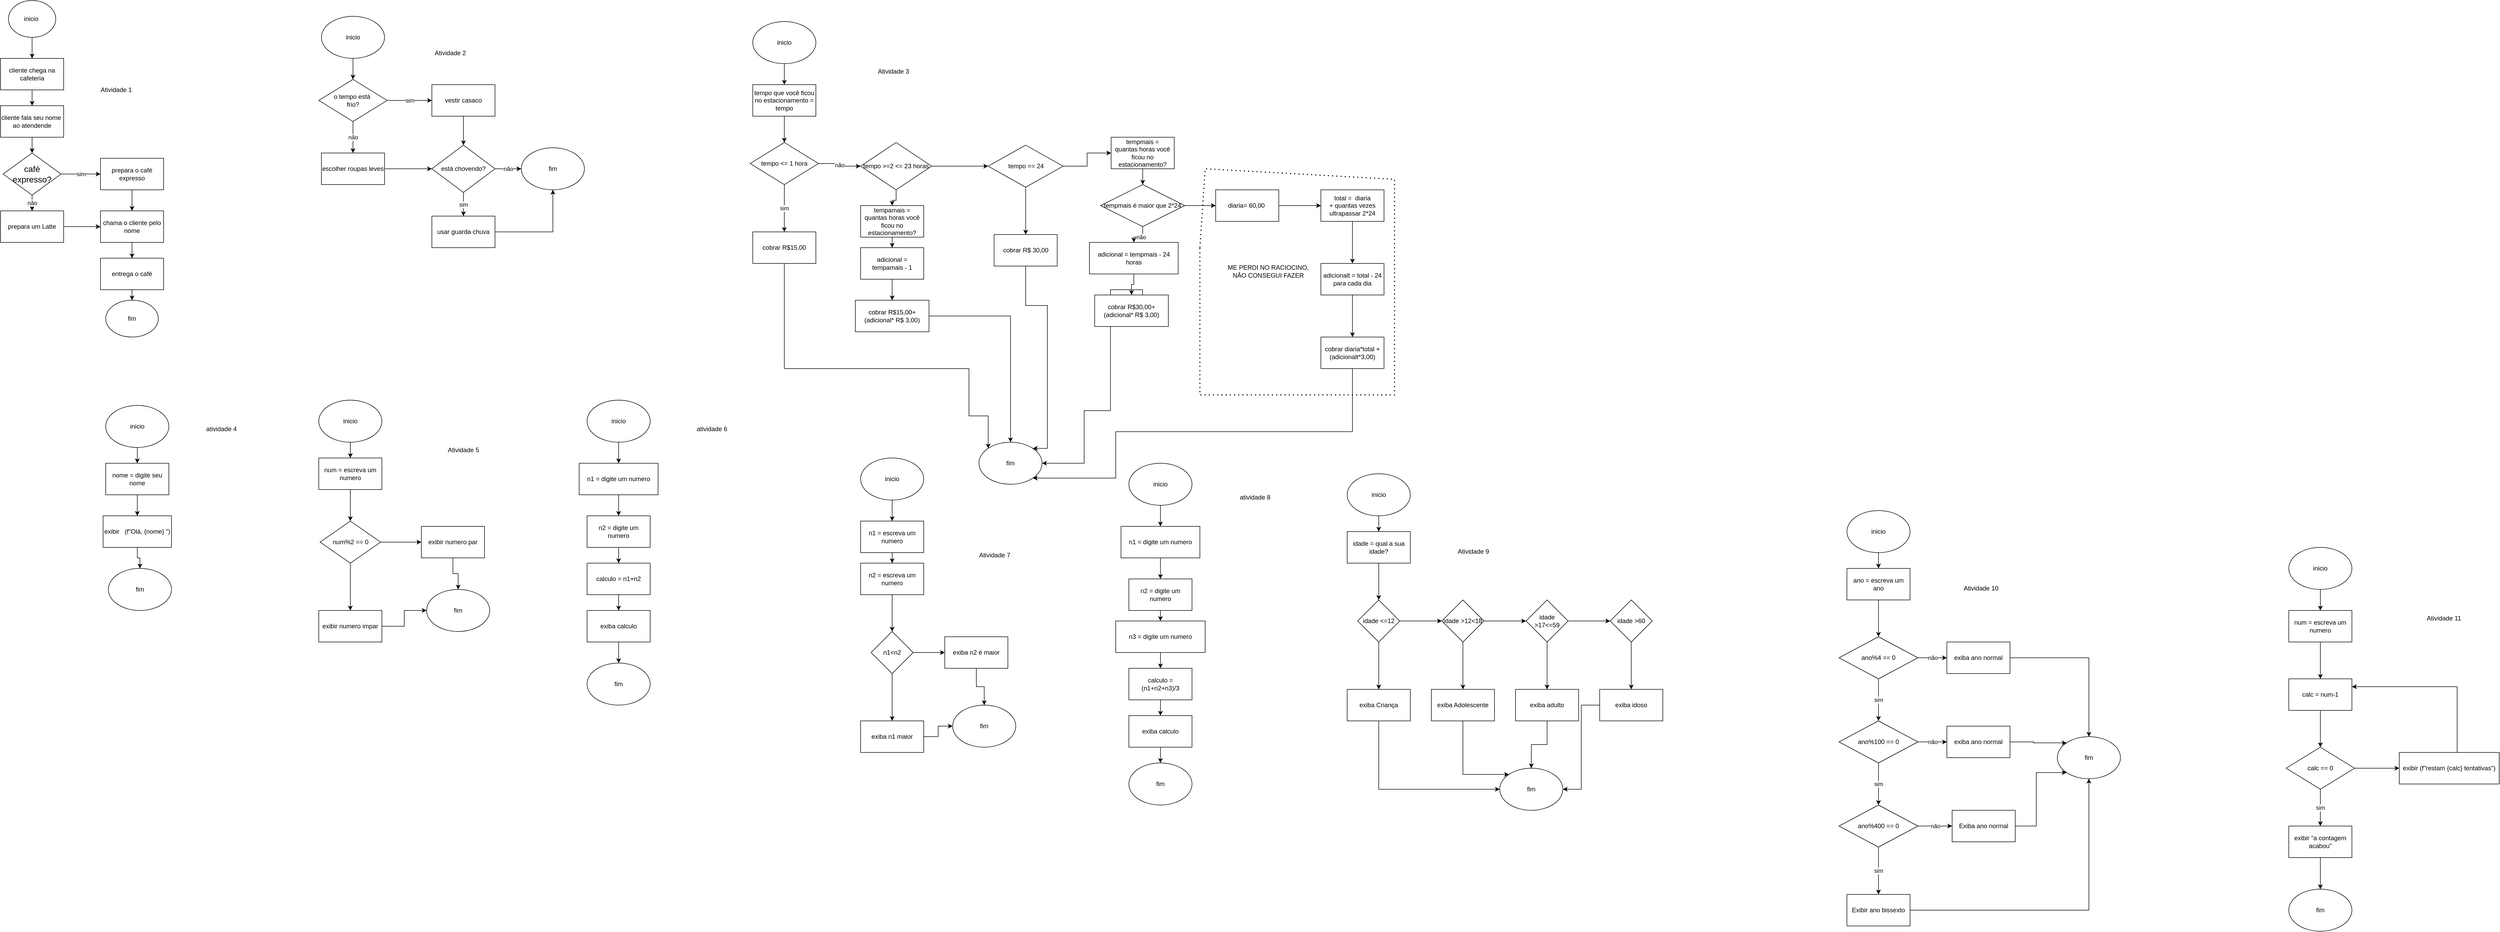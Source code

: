 <mxfile version="26.0.15">
  <diagram name="Página-1" id="dHAkxRGY66yhEo0F55Hl">
    <mxGraphModel dx="4097" dy="2229" grid="1" gridSize="10" guides="1" tooltips="1" connect="1" arrows="1" fold="1" page="1" pageScale="1" pageWidth="2000" pageHeight="2000" math="0" shadow="0">
      <root>
        <mxCell id="0" />
        <mxCell id="1" parent="0" />
        <mxCell id="cFKUJUFckRlymG0bqKCA-7" value="" style="edgeStyle=orthogonalEdgeStyle;rounded=0;orthogonalLoop=1;jettySize=auto;html=1;" parent="1" source="cFKUJUFckRlymG0bqKCA-1" target="cFKUJUFckRlymG0bqKCA-6" edge="1">
          <mxGeometry relative="1" as="geometry" />
        </mxCell>
        <mxCell id="cFKUJUFckRlymG0bqKCA-1" value="inicio&amp;nbsp;" style="ellipse;whiteSpace=wrap;html=1;" parent="1" vertex="1">
          <mxGeometry x="165" y="210" width="90" height="70" as="geometry" />
        </mxCell>
        <mxCell id="cFKUJUFckRlymG0bqKCA-15" value="" style="edgeStyle=orthogonalEdgeStyle;rounded=0;orthogonalLoop=1;jettySize=auto;html=1;" parent="1" source="cFKUJUFckRlymG0bqKCA-2" target="cFKUJUFckRlymG0bqKCA-11" edge="1">
          <mxGeometry relative="1" as="geometry" />
        </mxCell>
        <mxCell id="cFKUJUFckRlymG0bqKCA-2" value="cliente fala seu nome&amp;nbsp;&lt;div&gt;ao atendende&lt;/div&gt;" style="rounded=0;whiteSpace=wrap;html=1;" parent="1" vertex="1">
          <mxGeometry x="150" y="410" width="120" height="60" as="geometry" />
        </mxCell>
        <mxCell id="cFKUJUFckRlymG0bqKCA-14" value="" style="edgeStyle=orthogonalEdgeStyle;rounded=0;orthogonalLoop=1;jettySize=auto;html=1;" parent="1" source="cFKUJUFckRlymG0bqKCA-6" target="cFKUJUFckRlymG0bqKCA-2" edge="1">
          <mxGeometry relative="1" as="geometry" />
        </mxCell>
        <mxCell id="cFKUJUFckRlymG0bqKCA-6" value="cliente chega na&lt;div&gt;cafeteria&lt;/div&gt;" style="whiteSpace=wrap;html=1;" parent="1" vertex="1">
          <mxGeometry x="150" y="320" width="120" height="60" as="geometry" />
        </mxCell>
        <mxCell id="cFKUJUFckRlymG0bqKCA-17" value="sim" style="edgeStyle=orthogonalEdgeStyle;rounded=0;orthogonalLoop=1;jettySize=auto;html=1;" parent="1" source="cFKUJUFckRlymG0bqKCA-11" target="cFKUJUFckRlymG0bqKCA-16" edge="1">
          <mxGeometry relative="1" as="geometry" />
        </mxCell>
        <mxCell id="cFKUJUFckRlymG0bqKCA-19" value="não" style="edgeStyle=orthogonalEdgeStyle;rounded=0;orthogonalLoop=1;jettySize=auto;html=1;" parent="1" source="cFKUJUFckRlymG0bqKCA-11" target="cFKUJUFckRlymG0bqKCA-18" edge="1">
          <mxGeometry relative="1" as="geometry" />
        </mxCell>
        <mxCell id="cFKUJUFckRlymG0bqKCA-11" value="&lt;font size=&quot;3&quot;&gt;café expresso?&lt;/font&gt;" style="rhombus;whiteSpace=wrap;html=1;" parent="1" vertex="1">
          <mxGeometry x="155" y="500" width="110" height="80" as="geometry" />
        </mxCell>
        <mxCell id="cFKUJUFckRlymG0bqKCA-22" value="" style="edgeStyle=orthogonalEdgeStyle;rounded=0;orthogonalLoop=1;jettySize=auto;html=1;" parent="1" source="cFKUJUFckRlymG0bqKCA-16" target="cFKUJUFckRlymG0bqKCA-20" edge="1">
          <mxGeometry relative="1" as="geometry" />
        </mxCell>
        <mxCell id="cFKUJUFckRlymG0bqKCA-16" value="prepara o café expresso" style="whiteSpace=wrap;html=1;" parent="1" vertex="1">
          <mxGeometry x="340" y="510" width="120" height="60" as="geometry" />
        </mxCell>
        <mxCell id="cFKUJUFckRlymG0bqKCA-21" value="" style="edgeStyle=orthogonalEdgeStyle;rounded=0;orthogonalLoop=1;jettySize=auto;html=1;" parent="1" source="cFKUJUFckRlymG0bqKCA-18" target="cFKUJUFckRlymG0bqKCA-20" edge="1">
          <mxGeometry relative="1" as="geometry" />
        </mxCell>
        <mxCell id="cFKUJUFckRlymG0bqKCA-18" value="prepara um Latte" style="whiteSpace=wrap;html=1;" parent="1" vertex="1">
          <mxGeometry x="150" y="610" width="120" height="60" as="geometry" />
        </mxCell>
        <mxCell id="cFKUJUFckRlymG0bqKCA-24" value="" style="edgeStyle=orthogonalEdgeStyle;rounded=0;orthogonalLoop=1;jettySize=auto;html=1;" parent="1" source="cFKUJUFckRlymG0bqKCA-20" target="cFKUJUFckRlymG0bqKCA-23" edge="1">
          <mxGeometry relative="1" as="geometry" />
        </mxCell>
        <mxCell id="cFKUJUFckRlymG0bqKCA-20" value="chama o cliente pelo nome" style="whiteSpace=wrap;html=1;" parent="1" vertex="1">
          <mxGeometry x="340" y="610" width="120" height="60" as="geometry" />
        </mxCell>
        <mxCell id="cFKUJUFckRlymG0bqKCA-29" value="" style="edgeStyle=orthogonalEdgeStyle;rounded=0;orthogonalLoop=1;jettySize=auto;html=1;" parent="1" source="cFKUJUFckRlymG0bqKCA-23" target="cFKUJUFckRlymG0bqKCA-28" edge="1">
          <mxGeometry relative="1" as="geometry" />
        </mxCell>
        <mxCell id="cFKUJUFckRlymG0bqKCA-23" value="entrega o café" style="whiteSpace=wrap;html=1;" parent="1" vertex="1">
          <mxGeometry x="340" y="700" width="120" height="60" as="geometry" />
        </mxCell>
        <mxCell id="cFKUJUFckRlymG0bqKCA-25" value="Atividade 1" style="text;html=1;align=center;verticalAlign=middle;whiteSpace=wrap;rounded=0;" parent="1" vertex="1">
          <mxGeometry x="330" y="360" width="80" height="40" as="geometry" />
        </mxCell>
        <mxCell id="cFKUJUFckRlymG0bqKCA-28" value="fim" style="ellipse;whiteSpace=wrap;html=1;" parent="1" vertex="1">
          <mxGeometry x="350" y="780" width="100" height="70" as="geometry" />
        </mxCell>
        <mxCell id="cFKUJUFckRlymG0bqKCA-32" value="" style="edgeStyle=orthogonalEdgeStyle;rounded=0;orthogonalLoop=1;jettySize=auto;html=1;" parent="1" source="cFKUJUFckRlymG0bqKCA-30" target="cFKUJUFckRlymG0bqKCA-31" edge="1">
          <mxGeometry relative="1" as="geometry" />
        </mxCell>
        <mxCell id="cFKUJUFckRlymG0bqKCA-30" value="inicio" style="ellipse;whiteSpace=wrap;html=1;" parent="1" vertex="1">
          <mxGeometry x="760" y="240" width="120" height="80" as="geometry" />
        </mxCell>
        <mxCell id="cFKUJUFckRlymG0bqKCA-34" value="sim" style="edgeStyle=orthogonalEdgeStyle;rounded=0;orthogonalLoop=1;jettySize=auto;html=1;" parent="1" source="cFKUJUFckRlymG0bqKCA-31" target="cFKUJUFckRlymG0bqKCA-33" edge="1">
          <mxGeometry relative="1" as="geometry" />
        </mxCell>
        <mxCell id="cFKUJUFckRlymG0bqKCA-36" value="não" style="edgeStyle=orthogonalEdgeStyle;rounded=0;orthogonalLoop=1;jettySize=auto;html=1;" parent="1" source="cFKUJUFckRlymG0bqKCA-31" target="cFKUJUFckRlymG0bqKCA-35" edge="1">
          <mxGeometry relative="1" as="geometry" />
        </mxCell>
        <mxCell id="cFKUJUFckRlymG0bqKCA-31" value="o tempo está&amp;nbsp;&lt;div&gt;frio?&lt;/div&gt;" style="rhombus;whiteSpace=wrap;html=1;" parent="1" vertex="1">
          <mxGeometry x="755" y="360" width="130" height="80" as="geometry" />
        </mxCell>
        <mxCell id="cFKUJUFckRlymG0bqKCA-39" value="" style="edgeStyle=orthogonalEdgeStyle;rounded=0;orthogonalLoop=1;jettySize=auto;html=1;" parent="1" source="cFKUJUFckRlymG0bqKCA-33" target="cFKUJUFckRlymG0bqKCA-37" edge="1">
          <mxGeometry relative="1" as="geometry" />
        </mxCell>
        <mxCell id="cFKUJUFckRlymG0bqKCA-33" value="vestir casaco" style="whiteSpace=wrap;html=1;" parent="1" vertex="1">
          <mxGeometry x="970" y="370" width="120" height="60" as="geometry" />
        </mxCell>
        <mxCell id="cFKUJUFckRlymG0bqKCA-38" value="" style="edgeStyle=orthogonalEdgeStyle;rounded=0;orthogonalLoop=1;jettySize=auto;html=1;" parent="1" source="cFKUJUFckRlymG0bqKCA-35" target="cFKUJUFckRlymG0bqKCA-37" edge="1">
          <mxGeometry relative="1" as="geometry" />
        </mxCell>
        <mxCell id="cFKUJUFckRlymG0bqKCA-35" value="escolher roupas leves" style="whiteSpace=wrap;html=1;" parent="1" vertex="1">
          <mxGeometry x="760" y="500" width="120" height="60" as="geometry" />
        </mxCell>
        <mxCell id="cFKUJUFckRlymG0bqKCA-43" value="não" style="edgeStyle=orthogonalEdgeStyle;rounded=0;orthogonalLoop=1;jettySize=auto;html=1;" parent="1" source="cFKUJUFckRlymG0bqKCA-37" target="cFKUJUFckRlymG0bqKCA-42" edge="1">
          <mxGeometry relative="1" as="geometry" />
        </mxCell>
        <mxCell id="cFKUJUFckRlymG0bqKCA-45" value="sim" style="edgeStyle=orthogonalEdgeStyle;rounded=0;orthogonalLoop=1;jettySize=auto;html=1;" parent="1" source="cFKUJUFckRlymG0bqKCA-37" target="cFKUJUFckRlymG0bqKCA-44" edge="1">
          <mxGeometry relative="1" as="geometry" />
        </mxCell>
        <mxCell id="cFKUJUFckRlymG0bqKCA-37" value="está chovendo?" style="rhombus;whiteSpace=wrap;html=1;" parent="1" vertex="1">
          <mxGeometry x="970" y="485" width="120" height="90" as="geometry" />
        </mxCell>
        <mxCell id="cFKUJUFckRlymG0bqKCA-42" value="fim" style="ellipse;whiteSpace=wrap;html=1;" parent="1" vertex="1">
          <mxGeometry x="1140" y="490" width="120" height="80" as="geometry" />
        </mxCell>
        <mxCell id="cFKUJUFckRlymG0bqKCA-46" style="edgeStyle=orthogonalEdgeStyle;rounded=0;orthogonalLoop=1;jettySize=auto;html=1;entryX=0.5;entryY=1;entryDx=0;entryDy=0;" parent="1" source="cFKUJUFckRlymG0bqKCA-44" target="cFKUJUFckRlymG0bqKCA-42" edge="1">
          <mxGeometry relative="1" as="geometry" />
        </mxCell>
        <mxCell id="cFKUJUFckRlymG0bqKCA-44" value="usar guarda chuva" style="whiteSpace=wrap;html=1;" parent="1" vertex="1">
          <mxGeometry x="970" y="620" width="120" height="60" as="geometry" />
        </mxCell>
        <mxCell id="cFKUJUFckRlymG0bqKCA-47" value="Atividade 2" style="text;html=1;align=center;verticalAlign=middle;whiteSpace=wrap;rounded=0;" parent="1" vertex="1">
          <mxGeometry x="950" y="280" width="110" height="60" as="geometry" />
        </mxCell>
        <mxCell id="cFKUJUFckRlymG0bqKCA-54" value="" style="edgeStyle=orthogonalEdgeStyle;rounded=0;orthogonalLoop=1;jettySize=auto;html=1;" parent="1" source="cFKUJUFckRlymG0bqKCA-48" target="cFKUJUFckRlymG0bqKCA-53" edge="1">
          <mxGeometry relative="1" as="geometry" />
        </mxCell>
        <mxCell id="cFKUJUFckRlymG0bqKCA-48" value="inicio" style="ellipse;whiteSpace=wrap;html=1;" parent="1" vertex="1">
          <mxGeometry x="1580" y="250" width="120" height="80" as="geometry" />
        </mxCell>
        <mxCell id="cFKUJUFckRlymG0bqKCA-57" value="sim" style="edgeStyle=orthogonalEdgeStyle;rounded=0;orthogonalLoop=1;jettySize=auto;html=1;" parent="1" source="cFKUJUFckRlymG0bqKCA-51" target="cFKUJUFckRlymG0bqKCA-56" edge="1">
          <mxGeometry relative="1" as="geometry" />
        </mxCell>
        <mxCell id="cFKUJUFckRlymG0bqKCA-59" value="não" style="edgeStyle=orthogonalEdgeStyle;rounded=0;orthogonalLoop=1;jettySize=auto;html=1;" parent="1" source="cFKUJUFckRlymG0bqKCA-51" target="cFKUJUFckRlymG0bqKCA-58" edge="1">
          <mxGeometry relative="1" as="geometry" />
        </mxCell>
        <mxCell id="cFKUJUFckRlymG0bqKCA-51" value="tempo &amp;lt;= 1 hora" style="rhombus;whiteSpace=wrap;html=1;" parent="1" vertex="1">
          <mxGeometry x="1575" y="480" width="130" height="80" as="geometry" />
        </mxCell>
        <mxCell id="cFKUJUFckRlymG0bqKCA-55" value="" style="edgeStyle=orthogonalEdgeStyle;rounded=0;orthogonalLoop=1;jettySize=auto;html=1;" parent="1" source="cFKUJUFckRlymG0bqKCA-53" target="cFKUJUFckRlymG0bqKCA-51" edge="1">
          <mxGeometry relative="1" as="geometry" />
        </mxCell>
        <mxCell id="cFKUJUFckRlymG0bqKCA-53" value="tempo que você ficou no estacionamento = tempo" style="rounded=0;whiteSpace=wrap;html=1;" parent="1" vertex="1">
          <mxGeometry x="1580" y="370" width="120" height="60" as="geometry" />
        </mxCell>
        <mxCell id="cFKUJUFckRlymG0bqKCA-82" style="edgeStyle=orthogonalEdgeStyle;rounded=0;orthogonalLoop=1;jettySize=auto;html=1;entryX=0;entryY=0;entryDx=0;entryDy=0;" parent="1" source="cFKUJUFckRlymG0bqKCA-56" target="cFKUJUFckRlymG0bqKCA-86" edge="1">
          <mxGeometry relative="1" as="geometry">
            <mxPoint x="1990" y="1000" as="targetPoint" />
            <Array as="points">
              <mxPoint x="1640" y="910" />
              <mxPoint x="1991" y="910" />
              <mxPoint x="1991" y="1000" />
              <mxPoint x="2028" y="1000" />
            </Array>
          </mxGeometry>
        </mxCell>
        <mxCell id="cFKUJUFckRlymG0bqKCA-56" value="cobrar R$15,00" style="whiteSpace=wrap;html=1;" parent="1" vertex="1">
          <mxGeometry x="1580" y="650" width="120" height="60" as="geometry" />
        </mxCell>
        <mxCell id="cFKUJUFckRlymG0bqKCA-67" value="" style="edgeStyle=orthogonalEdgeStyle;rounded=0;orthogonalLoop=1;jettySize=auto;html=1;" parent="1" source="cFKUJUFckRlymG0bqKCA-58" target="cFKUJUFckRlymG0bqKCA-66" edge="1">
          <mxGeometry relative="1" as="geometry" />
        </mxCell>
        <mxCell id="cFKUJUFckRlymG0bqKCA-73" value="" style="edgeStyle=orthogonalEdgeStyle;rounded=0;orthogonalLoop=1;jettySize=auto;html=1;" parent="1" source="cFKUJUFckRlymG0bqKCA-58" target="cFKUJUFckRlymG0bqKCA-72" edge="1">
          <mxGeometry relative="1" as="geometry" />
        </mxCell>
        <mxCell id="cFKUJUFckRlymG0bqKCA-58" value="tempo &amp;gt;=2 &amp;lt;= 23 horas" style="rhombus;whiteSpace=wrap;html=1;" parent="1" vertex="1">
          <mxGeometry x="1785" y="480" width="135" height="90" as="geometry" />
        </mxCell>
        <mxCell id="cFKUJUFckRlymG0bqKCA-83" style="edgeStyle=orthogonalEdgeStyle;rounded=0;orthogonalLoop=1;jettySize=auto;html=1;entryX=0.5;entryY=0;entryDx=0;entryDy=0;" parent="1" source="cFKUJUFckRlymG0bqKCA-60" target="cFKUJUFckRlymG0bqKCA-86" edge="1">
          <mxGeometry relative="1" as="geometry">
            <mxPoint x="2030" y="1000" as="targetPoint" />
          </mxGeometry>
        </mxCell>
        <mxCell id="cFKUJUFckRlymG0bqKCA-60" value="cobrar R$15,00+(adicional* R$ 3,00)" style="whiteSpace=wrap;html=1;" parent="1" vertex="1">
          <mxGeometry x="1775" y="780" width="140" height="60" as="geometry" />
        </mxCell>
        <mxCell id="cFKUJUFckRlymG0bqKCA-70" value="" style="edgeStyle=orthogonalEdgeStyle;rounded=0;orthogonalLoop=1;jettySize=auto;html=1;" parent="1" source="cFKUJUFckRlymG0bqKCA-66" target="cFKUJUFckRlymG0bqKCA-69" edge="1">
          <mxGeometry relative="1" as="geometry" />
        </mxCell>
        <mxCell id="cFKUJUFckRlymG0bqKCA-66" value="&lt;div&gt;&lt;br&gt;&lt;/div&gt;&lt;div&gt;tempamais =&lt;/div&gt;quantas horas você&lt;div&gt;ficou no estacionamento?&lt;/div&gt;&lt;div&gt;&lt;br&gt;&lt;/div&gt;" style="whiteSpace=wrap;html=1;" parent="1" vertex="1">
          <mxGeometry x="1785" y="600" width="120" height="60" as="geometry" />
        </mxCell>
        <mxCell id="cFKUJUFckRlymG0bqKCA-71" value="" style="edgeStyle=orthogonalEdgeStyle;rounded=0;orthogonalLoop=1;jettySize=auto;html=1;" parent="1" source="cFKUJUFckRlymG0bqKCA-69" target="cFKUJUFckRlymG0bqKCA-60" edge="1">
          <mxGeometry relative="1" as="geometry" />
        </mxCell>
        <mxCell id="cFKUJUFckRlymG0bqKCA-69" value="adicional = tempamais - 1" style="whiteSpace=wrap;html=1;" parent="1" vertex="1">
          <mxGeometry x="1785" y="680" width="120" height="60" as="geometry" />
        </mxCell>
        <mxCell id="cFKUJUFckRlymG0bqKCA-75" value="" style="edgeStyle=orthogonalEdgeStyle;rounded=0;orthogonalLoop=1;jettySize=auto;html=1;" parent="1" source="cFKUJUFckRlymG0bqKCA-72" target="cFKUJUFckRlymG0bqKCA-74" edge="1">
          <mxGeometry relative="1" as="geometry" />
        </mxCell>
        <mxCell id="cFKUJUFckRlymG0bqKCA-77" value="" style="edgeStyle=orthogonalEdgeStyle;rounded=0;orthogonalLoop=1;jettySize=auto;html=1;" parent="1" source="cFKUJUFckRlymG0bqKCA-72" target="cFKUJUFckRlymG0bqKCA-76" edge="1">
          <mxGeometry relative="1" as="geometry" />
        </mxCell>
        <mxCell id="cFKUJUFckRlymG0bqKCA-72" value="tempo == 24" style="rhombus;whiteSpace=wrap;html=1;" parent="1" vertex="1">
          <mxGeometry x="2027.5" y="485" width="142.5" height="80" as="geometry" />
        </mxCell>
        <mxCell id="cFKUJUFckRlymG0bqKCA-84" style="edgeStyle=orthogonalEdgeStyle;rounded=0;orthogonalLoop=1;jettySize=auto;html=1;entryX=1;entryY=0;entryDx=0;entryDy=0;" parent="1" source="cFKUJUFckRlymG0bqKCA-74" target="cFKUJUFckRlymG0bqKCA-86" edge="1">
          <mxGeometry relative="1" as="geometry">
            <mxPoint x="2060" y="1000" as="targetPoint" />
            <Array as="points">
              <mxPoint x="2099" y="790" />
              <mxPoint x="2140" y="790" />
              <mxPoint x="2140" y="1062" />
            </Array>
          </mxGeometry>
        </mxCell>
        <mxCell id="cFKUJUFckRlymG0bqKCA-74" value="cobrar R$ 30,00" style="whiteSpace=wrap;html=1;" parent="1" vertex="1">
          <mxGeometry x="2038.75" y="655" width="120" height="60" as="geometry" />
        </mxCell>
        <mxCell id="YArdOLymc6WrVnxbB5pt-78" value="" style="edgeStyle=orthogonalEdgeStyle;rounded=0;orthogonalLoop=1;jettySize=auto;html=1;" edge="1" parent="1" source="cFKUJUFckRlymG0bqKCA-76" target="YArdOLymc6WrVnxbB5pt-76">
          <mxGeometry relative="1" as="geometry" />
        </mxCell>
        <mxCell id="cFKUJUFckRlymG0bqKCA-76" value="&lt;div&gt;&lt;br&gt;&lt;/div&gt;&lt;div&gt;&lt;div&gt;tempmais =&lt;/div&gt;quantas horas você&lt;div&gt;ficou no estacionamento?&lt;/div&gt;&lt;div&gt;&lt;br&gt;&lt;/div&gt;&lt;/div&gt;" style="whiteSpace=wrap;html=1;" parent="1" vertex="1">
          <mxGeometry x="2261.25" y="470" width="120" height="60" as="geometry" />
        </mxCell>
        <mxCell id="cFKUJUFckRlymG0bqKCA-81" value="" style="edgeStyle=orthogonalEdgeStyle;rounded=0;orthogonalLoop=1;jettySize=auto;html=1;" parent="1" source="cFKUJUFckRlymG0bqKCA-78" target="cFKUJUFckRlymG0bqKCA-80" edge="1">
          <mxGeometry relative="1" as="geometry" />
        </mxCell>
        <mxCell id="cFKUJUFckRlymG0bqKCA-78" value="adicional = tempmais - 24 horas" style="whiteSpace=wrap;html=1;" parent="1" vertex="1">
          <mxGeometry x="2220" y="670" width="168.75" height="60" as="geometry" />
        </mxCell>
        <mxCell id="cFKUJUFckRlymG0bqKCA-85" style="edgeStyle=orthogonalEdgeStyle;rounded=0;orthogonalLoop=1;jettySize=auto;html=1;entryX=1;entryY=0.5;entryDx=0;entryDy=0;" parent="1" source="cFKUJUFckRlymG0bqKCA-80" target="cFKUJUFckRlymG0bqKCA-86" edge="1">
          <mxGeometry relative="1" as="geometry">
            <mxPoint x="2150" y="1090" as="targetPoint" />
            <Array as="points">
              <mxPoint x="2321" y="760" />
              <mxPoint x="2260" y="760" />
              <mxPoint x="2260" y="990" />
              <mxPoint x="2210" y="990" />
              <mxPoint x="2210" y="1090" />
            </Array>
          </mxGeometry>
        </mxCell>
        <mxCell id="cFKUJUFckRlymG0bqKCA-80" value="cobrar R$30,00+(adicional* R$ 3,00)" style="whiteSpace=wrap;html=1;" parent="1" vertex="1">
          <mxGeometry x="2230" y="770" width="140" height="60" as="geometry" />
        </mxCell>
        <mxCell id="cFKUJUFckRlymG0bqKCA-86" value="fim" style="ellipse;whiteSpace=wrap;html=1;" parent="1" vertex="1">
          <mxGeometry x="2010" y="1050" width="120" height="80" as="geometry" />
        </mxCell>
        <mxCell id="cFKUJUFckRlymG0bqKCA-89" value="" style="edgeStyle=orthogonalEdgeStyle;rounded=0;orthogonalLoop=1;jettySize=auto;html=1;" parent="1" source="cFKUJUFckRlymG0bqKCA-87" target="cFKUJUFckRlymG0bqKCA-88" edge="1">
          <mxGeometry relative="1" as="geometry" />
        </mxCell>
        <mxCell id="cFKUJUFckRlymG0bqKCA-87" value="inicio" style="ellipse;whiteSpace=wrap;html=1;" parent="1" vertex="1">
          <mxGeometry x="350" y="980" width="120" height="80" as="geometry" />
        </mxCell>
        <mxCell id="cFKUJUFckRlymG0bqKCA-91" value="" style="edgeStyle=orthogonalEdgeStyle;rounded=0;orthogonalLoop=1;jettySize=auto;html=1;" parent="1" source="cFKUJUFckRlymG0bqKCA-88" target="cFKUJUFckRlymG0bqKCA-90" edge="1">
          <mxGeometry relative="1" as="geometry" />
        </mxCell>
        <mxCell id="cFKUJUFckRlymG0bqKCA-88" value="nome = digite seu nome" style="whiteSpace=wrap;html=1;" parent="1" vertex="1">
          <mxGeometry x="350" y="1090" width="120" height="60" as="geometry" />
        </mxCell>
        <mxCell id="cFKUJUFckRlymG0bqKCA-93" value="" style="edgeStyle=orthogonalEdgeStyle;rounded=0;orthogonalLoop=1;jettySize=auto;html=1;" parent="1" source="cFKUJUFckRlymG0bqKCA-90" target="cFKUJUFckRlymG0bqKCA-92" edge="1">
          <mxGeometry relative="1" as="geometry" />
        </mxCell>
        <mxCell id="cFKUJUFckRlymG0bqKCA-90" value="exibir&amp;nbsp; &amp;nbsp;(f&quot;Olá, {nome} &quot;)" style="whiteSpace=wrap;html=1;" parent="1" vertex="1">
          <mxGeometry x="345" y="1190" width="130" height="60" as="geometry" />
        </mxCell>
        <mxCell id="cFKUJUFckRlymG0bqKCA-92" value="fim" style="ellipse;whiteSpace=wrap;html=1;" parent="1" vertex="1">
          <mxGeometry x="355" y="1290" width="120" height="80" as="geometry" />
        </mxCell>
        <mxCell id="cFKUJUFckRlymG0bqKCA-94" value="atividade 4" style="text;html=1;align=center;verticalAlign=middle;whiteSpace=wrap;rounded=0;" parent="1" vertex="1">
          <mxGeometry x="530" y="1010" width="80" height="30" as="geometry" />
        </mxCell>
        <mxCell id="cFKUJUFckRlymG0bqKCA-98" value="" style="edgeStyle=orthogonalEdgeStyle;rounded=0;orthogonalLoop=1;jettySize=auto;html=1;" parent="1" source="cFKUJUFckRlymG0bqKCA-95" target="cFKUJUFckRlymG0bqKCA-96" edge="1">
          <mxGeometry relative="1" as="geometry" />
        </mxCell>
        <mxCell id="cFKUJUFckRlymG0bqKCA-95" value="inicio" style="ellipse;whiteSpace=wrap;html=1;" parent="1" vertex="1">
          <mxGeometry x="1265" y="970" width="120" height="80" as="geometry" />
        </mxCell>
        <mxCell id="cFKUJUFckRlymG0bqKCA-99" value="" style="edgeStyle=orthogonalEdgeStyle;rounded=0;orthogonalLoop=1;jettySize=auto;html=1;" parent="1" source="cFKUJUFckRlymG0bqKCA-96" target="cFKUJUFckRlymG0bqKCA-97" edge="1">
          <mxGeometry relative="1" as="geometry" />
        </mxCell>
        <mxCell id="cFKUJUFckRlymG0bqKCA-96" value="n1 = digite um numero" style="whiteSpace=wrap;html=1;" parent="1" vertex="1">
          <mxGeometry x="1250" y="1090" width="150" height="60" as="geometry" />
        </mxCell>
        <mxCell id="cFKUJUFckRlymG0bqKCA-101" value="" style="edgeStyle=orthogonalEdgeStyle;rounded=0;orthogonalLoop=1;jettySize=auto;html=1;" parent="1" source="cFKUJUFckRlymG0bqKCA-97" target="cFKUJUFckRlymG0bqKCA-100" edge="1">
          <mxGeometry relative="1" as="geometry" />
        </mxCell>
        <mxCell id="cFKUJUFckRlymG0bqKCA-97" value="n2 = digite um numero" style="whiteSpace=wrap;html=1;" parent="1" vertex="1">
          <mxGeometry x="1265" y="1190" width="120" height="60" as="geometry" />
        </mxCell>
        <mxCell id="cFKUJUFckRlymG0bqKCA-103" value="" style="edgeStyle=orthogonalEdgeStyle;rounded=0;orthogonalLoop=1;jettySize=auto;html=1;" parent="1" source="cFKUJUFckRlymG0bqKCA-100" target="cFKUJUFckRlymG0bqKCA-102" edge="1">
          <mxGeometry relative="1" as="geometry" />
        </mxCell>
        <mxCell id="cFKUJUFckRlymG0bqKCA-100" value="calculo = n1+n2" style="whiteSpace=wrap;html=1;" parent="1" vertex="1">
          <mxGeometry x="1265" y="1280" width="120" height="60" as="geometry" />
        </mxCell>
        <mxCell id="cFKUJUFckRlymG0bqKCA-105" value="" style="edgeStyle=orthogonalEdgeStyle;rounded=0;orthogonalLoop=1;jettySize=auto;html=1;" parent="1" source="cFKUJUFckRlymG0bqKCA-102" target="cFKUJUFckRlymG0bqKCA-104" edge="1">
          <mxGeometry relative="1" as="geometry" />
        </mxCell>
        <mxCell id="cFKUJUFckRlymG0bqKCA-102" value="exiba calculo" style="whiteSpace=wrap;html=1;" parent="1" vertex="1">
          <mxGeometry x="1265" y="1370" width="120" height="60" as="geometry" />
        </mxCell>
        <mxCell id="cFKUJUFckRlymG0bqKCA-104" value="fim" style="ellipse;whiteSpace=wrap;html=1;" parent="1" vertex="1">
          <mxGeometry x="1265" y="1470" width="120" height="80" as="geometry" />
        </mxCell>
        <mxCell id="cFKUJUFckRlymG0bqKCA-106" value="atividade 6" style="text;html=1;align=center;verticalAlign=middle;whiteSpace=wrap;rounded=0;" parent="1" vertex="1">
          <mxGeometry x="1440" y="1010" width="125" height="30" as="geometry" />
        </mxCell>
        <mxCell id="cFKUJUFckRlymG0bqKCA-109" value="" style="edgeStyle=orthogonalEdgeStyle;rounded=0;orthogonalLoop=1;jettySize=auto;html=1;" parent="1" source="cFKUJUFckRlymG0bqKCA-110" target="cFKUJUFckRlymG0bqKCA-112" edge="1">
          <mxGeometry relative="1" as="geometry" />
        </mxCell>
        <mxCell id="cFKUJUFckRlymG0bqKCA-110" value="inicio" style="ellipse;whiteSpace=wrap;html=1;" parent="1" vertex="1">
          <mxGeometry x="2295" y="1090" width="120" height="80" as="geometry" />
        </mxCell>
        <mxCell id="cFKUJUFckRlymG0bqKCA-111" value="" style="edgeStyle=orthogonalEdgeStyle;rounded=0;orthogonalLoop=1;jettySize=auto;html=1;" parent="1" source="cFKUJUFckRlymG0bqKCA-112" target="cFKUJUFckRlymG0bqKCA-114" edge="1">
          <mxGeometry relative="1" as="geometry" />
        </mxCell>
        <mxCell id="cFKUJUFckRlymG0bqKCA-112" value="n1 = digite um numero" style="whiteSpace=wrap;html=1;" parent="1" vertex="1">
          <mxGeometry x="2280" y="1210" width="150" height="60" as="geometry" />
        </mxCell>
        <mxCell id="cFKUJUFckRlymG0bqKCA-119" value="" style="edgeStyle=orthogonalEdgeStyle;rounded=0;orthogonalLoop=1;jettySize=auto;html=1;" parent="1" source="cFKUJUFckRlymG0bqKCA-114" target="cFKUJUFckRlymG0bqKCA-118" edge="1">
          <mxGeometry relative="1" as="geometry" />
        </mxCell>
        <mxCell id="cFKUJUFckRlymG0bqKCA-114" value="n2 = digite um numero" style="whiteSpace=wrap;html=1;" parent="1" vertex="1">
          <mxGeometry x="2295" y="1310" width="120" height="60" as="geometry" />
        </mxCell>
        <mxCell id="cFKUJUFckRlymG0bqKCA-115" value="" style="edgeStyle=orthogonalEdgeStyle;rounded=0;orthogonalLoop=1;jettySize=auto;html=1;" parent="1" source="cFKUJUFckRlymG0bqKCA-116" target="cFKUJUFckRlymG0bqKCA-117" edge="1">
          <mxGeometry relative="1" as="geometry" />
        </mxCell>
        <mxCell id="cFKUJUFckRlymG0bqKCA-116" value="calculo = (n1+n2+n3)/3" style="whiteSpace=wrap;html=1;" parent="1" vertex="1">
          <mxGeometry x="2295" y="1480" width="120" height="60" as="geometry" />
        </mxCell>
        <mxCell id="cFKUJUFckRlymG0bqKCA-122" value="" style="edgeStyle=orthogonalEdgeStyle;rounded=0;orthogonalLoop=1;jettySize=auto;html=1;" parent="1" source="cFKUJUFckRlymG0bqKCA-117" target="cFKUJUFckRlymG0bqKCA-121" edge="1">
          <mxGeometry relative="1" as="geometry" />
        </mxCell>
        <mxCell id="cFKUJUFckRlymG0bqKCA-117" value="exiba calculo" style="whiteSpace=wrap;html=1;" parent="1" vertex="1">
          <mxGeometry x="2295" y="1570" width="120" height="60" as="geometry" />
        </mxCell>
        <mxCell id="cFKUJUFckRlymG0bqKCA-120" value="" style="edgeStyle=orthogonalEdgeStyle;rounded=0;orthogonalLoop=1;jettySize=auto;html=1;" parent="1" source="cFKUJUFckRlymG0bqKCA-118" target="cFKUJUFckRlymG0bqKCA-116" edge="1">
          <mxGeometry relative="1" as="geometry" />
        </mxCell>
        <mxCell id="cFKUJUFckRlymG0bqKCA-118" value="n3 = digite um numero" style="whiteSpace=wrap;html=1;" parent="1" vertex="1">
          <mxGeometry x="2270" y="1390" width="170" height="60" as="geometry" />
        </mxCell>
        <mxCell id="cFKUJUFckRlymG0bqKCA-121" value="fim" style="ellipse;whiteSpace=wrap;html=1;" parent="1" vertex="1">
          <mxGeometry x="2295" y="1660" width="120" height="80" as="geometry" />
        </mxCell>
        <mxCell id="cFKUJUFckRlymG0bqKCA-123" value="atividade 8" style="text;html=1;align=center;verticalAlign=middle;whiteSpace=wrap;rounded=0;" parent="1" vertex="1">
          <mxGeometry x="2490" y="1140" width="90" height="30" as="geometry" />
        </mxCell>
        <mxCell id="cFKUJUFckRlymG0bqKCA-126" value="" style="edgeStyle=orthogonalEdgeStyle;rounded=0;orthogonalLoop=1;jettySize=auto;html=1;" parent="1" source="cFKUJUFckRlymG0bqKCA-124" target="cFKUJUFckRlymG0bqKCA-125" edge="1">
          <mxGeometry relative="1" as="geometry" />
        </mxCell>
        <mxCell id="cFKUJUFckRlymG0bqKCA-124" value="inicio" style="ellipse;whiteSpace=wrap;html=1;" parent="1" vertex="1">
          <mxGeometry x="2710" y="1110" width="120" height="80" as="geometry" />
        </mxCell>
        <mxCell id="cFKUJUFckRlymG0bqKCA-128" value="" style="edgeStyle=orthogonalEdgeStyle;rounded=0;orthogonalLoop=1;jettySize=auto;html=1;" parent="1" source="cFKUJUFckRlymG0bqKCA-125" target="cFKUJUFckRlymG0bqKCA-127" edge="1">
          <mxGeometry relative="1" as="geometry" />
        </mxCell>
        <mxCell id="cFKUJUFckRlymG0bqKCA-125" value="idade = qual a sua idade?" style="whiteSpace=wrap;html=1;" parent="1" vertex="1">
          <mxGeometry x="2710" y="1220" width="120" height="60" as="geometry" />
        </mxCell>
        <mxCell id="cFKUJUFckRlymG0bqKCA-130" value="" style="edgeStyle=orthogonalEdgeStyle;rounded=0;orthogonalLoop=1;jettySize=auto;html=1;" parent="1" source="cFKUJUFckRlymG0bqKCA-127" target="cFKUJUFckRlymG0bqKCA-129" edge="1">
          <mxGeometry relative="1" as="geometry" />
        </mxCell>
        <mxCell id="cFKUJUFckRlymG0bqKCA-132" value="" style="edgeStyle=orthogonalEdgeStyle;rounded=0;orthogonalLoop=1;jettySize=auto;html=1;" parent="1" source="cFKUJUFckRlymG0bqKCA-127" target="cFKUJUFckRlymG0bqKCA-131" edge="1">
          <mxGeometry relative="1" as="geometry" />
        </mxCell>
        <mxCell id="cFKUJUFckRlymG0bqKCA-127" value="idade &amp;lt;=12" style="rhombus;whiteSpace=wrap;html=1;" parent="1" vertex="1">
          <mxGeometry x="2730" y="1350" width="80" height="80" as="geometry" />
        </mxCell>
        <mxCell id="cFKUJUFckRlymG0bqKCA-144" style="edgeStyle=orthogonalEdgeStyle;rounded=0;orthogonalLoop=1;jettySize=auto;html=1;entryX=0;entryY=0.5;entryDx=0;entryDy=0;" parent="1" source="cFKUJUFckRlymG0bqKCA-129" target="cFKUJUFckRlymG0bqKCA-143" edge="1">
          <mxGeometry relative="1" as="geometry">
            <Array as="points">
              <mxPoint x="2770" y="1710" />
            </Array>
          </mxGeometry>
        </mxCell>
        <mxCell id="cFKUJUFckRlymG0bqKCA-129" value="exiba Criança" style="whiteSpace=wrap;html=1;" parent="1" vertex="1">
          <mxGeometry x="2710" y="1520" width="120" height="60" as="geometry" />
        </mxCell>
        <mxCell id="cFKUJUFckRlymG0bqKCA-134" value="" style="edgeStyle=orthogonalEdgeStyle;rounded=0;orthogonalLoop=1;jettySize=auto;html=1;" parent="1" source="cFKUJUFckRlymG0bqKCA-131" target="cFKUJUFckRlymG0bqKCA-133" edge="1">
          <mxGeometry relative="1" as="geometry" />
        </mxCell>
        <mxCell id="cFKUJUFckRlymG0bqKCA-136" value="" style="edgeStyle=orthogonalEdgeStyle;rounded=0;orthogonalLoop=1;jettySize=auto;html=1;" parent="1" source="cFKUJUFckRlymG0bqKCA-131" target="cFKUJUFckRlymG0bqKCA-135" edge="1">
          <mxGeometry relative="1" as="geometry" />
        </mxCell>
        <mxCell id="cFKUJUFckRlymG0bqKCA-131" value="idade &amp;gt;12&amp;lt;18" style="rhombus;whiteSpace=wrap;html=1;" parent="1" vertex="1">
          <mxGeometry x="2890" y="1350" width="80" height="80" as="geometry" />
        </mxCell>
        <mxCell id="cFKUJUFckRlymG0bqKCA-145" style="edgeStyle=orthogonalEdgeStyle;rounded=0;orthogonalLoop=1;jettySize=auto;html=1;entryX=0;entryY=0;entryDx=0;entryDy=0;" parent="1" source="cFKUJUFckRlymG0bqKCA-133" target="cFKUJUFckRlymG0bqKCA-143" edge="1">
          <mxGeometry relative="1" as="geometry">
            <Array as="points">
              <mxPoint x="2930" y="1682" />
            </Array>
          </mxGeometry>
        </mxCell>
        <mxCell id="cFKUJUFckRlymG0bqKCA-133" value="exiba Adolescente" style="whiteSpace=wrap;html=1;" parent="1" vertex="1">
          <mxGeometry x="2870" y="1520" width="120" height="60" as="geometry" />
        </mxCell>
        <mxCell id="cFKUJUFckRlymG0bqKCA-138" value="" style="edgeStyle=orthogonalEdgeStyle;rounded=0;orthogonalLoop=1;jettySize=auto;html=1;" parent="1" source="cFKUJUFckRlymG0bqKCA-135" target="cFKUJUFckRlymG0bqKCA-137" edge="1">
          <mxGeometry relative="1" as="geometry" />
        </mxCell>
        <mxCell id="cFKUJUFckRlymG0bqKCA-140" value="" style="edgeStyle=orthogonalEdgeStyle;rounded=0;orthogonalLoop=1;jettySize=auto;html=1;" parent="1" source="cFKUJUFckRlymG0bqKCA-135" target="cFKUJUFckRlymG0bqKCA-139" edge="1">
          <mxGeometry relative="1" as="geometry" />
        </mxCell>
        <mxCell id="cFKUJUFckRlymG0bqKCA-135" value="idade &amp;gt;17&amp;lt;=59" style="rhombus;whiteSpace=wrap;html=1;" parent="1" vertex="1">
          <mxGeometry x="3050" y="1350" width="80" height="80" as="geometry" />
        </mxCell>
        <mxCell id="cFKUJUFckRlymG0bqKCA-146" style="edgeStyle=orthogonalEdgeStyle;rounded=0;orthogonalLoop=1;jettySize=auto;html=1;entryX=0.5;entryY=0;entryDx=0;entryDy=0;" parent="1" source="cFKUJUFckRlymG0bqKCA-137" target="cFKUJUFckRlymG0bqKCA-143" edge="1">
          <mxGeometry relative="1" as="geometry" />
        </mxCell>
        <mxCell id="cFKUJUFckRlymG0bqKCA-137" value="exiba adulto" style="whiteSpace=wrap;html=1;" parent="1" vertex="1">
          <mxGeometry x="3030" y="1520" width="120" height="60" as="geometry" />
        </mxCell>
        <mxCell id="cFKUJUFckRlymG0bqKCA-142" value="" style="edgeStyle=orthogonalEdgeStyle;rounded=0;orthogonalLoop=1;jettySize=auto;html=1;" parent="1" source="cFKUJUFckRlymG0bqKCA-139" target="cFKUJUFckRlymG0bqKCA-141" edge="1">
          <mxGeometry relative="1" as="geometry" />
        </mxCell>
        <mxCell id="cFKUJUFckRlymG0bqKCA-139" value="idade &amp;gt;60" style="rhombus;whiteSpace=wrap;html=1;" parent="1" vertex="1">
          <mxGeometry x="3210" y="1350" width="80" height="80" as="geometry" />
        </mxCell>
        <mxCell id="cFKUJUFckRlymG0bqKCA-147" style="edgeStyle=orthogonalEdgeStyle;rounded=0;orthogonalLoop=1;jettySize=auto;html=1;entryX=1;entryY=0.5;entryDx=0;entryDy=0;" parent="1" source="cFKUJUFckRlymG0bqKCA-141" target="cFKUJUFckRlymG0bqKCA-143" edge="1">
          <mxGeometry relative="1" as="geometry" />
        </mxCell>
        <mxCell id="cFKUJUFckRlymG0bqKCA-141" value="exiba idoso" style="whiteSpace=wrap;html=1;" parent="1" vertex="1">
          <mxGeometry x="3190" y="1520" width="120" height="60" as="geometry" />
        </mxCell>
        <mxCell id="cFKUJUFckRlymG0bqKCA-143" value="fim" style="ellipse;whiteSpace=wrap;html=1;" parent="1" vertex="1">
          <mxGeometry x="3000" y="1670" width="120" height="80" as="geometry" />
        </mxCell>
        <mxCell id="YArdOLymc6WrVnxbB5pt-3" value="" style="edgeStyle=orthogonalEdgeStyle;rounded=0;orthogonalLoop=1;jettySize=auto;html=1;" edge="1" parent="1" source="YArdOLymc6WrVnxbB5pt-1" target="YArdOLymc6WrVnxbB5pt-2">
          <mxGeometry relative="1" as="geometry" />
        </mxCell>
        <mxCell id="YArdOLymc6WrVnxbB5pt-1" value="inicio" style="ellipse;whiteSpace=wrap;html=1;" vertex="1" parent="1">
          <mxGeometry x="755" y="970" width="120" height="80" as="geometry" />
        </mxCell>
        <mxCell id="YArdOLymc6WrVnxbB5pt-5" value="" style="edgeStyle=orthogonalEdgeStyle;rounded=0;orthogonalLoop=1;jettySize=auto;html=1;" edge="1" parent="1" source="YArdOLymc6WrVnxbB5pt-2" target="YArdOLymc6WrVnxbB5pt-4">
          <mxGeometry relative="1" as="geometry" />
        </mxCell>
        <mxCell id="YArdOLymc6WrVnxbB5pt-2" value="num = escreva um numero" style="whiteSpace=wrap;html=1;" vertex="1" parent="1">
          <mxGeometry x="755" y="1080" width="120" height="60" as="geometry" />
        </mxCell>
        <mxCell id="YArdOLymc6WrVnxbB5pt-7" value="" style="edgeStyle=orthogonalEdgeStyle;rounded=0;orthogonalLoop=1;jettySize=auto;html=1;" edge="1" parent="1" source="YArdOLymc6WrVnxbB5pt-4" target="YArdOLymc6WrVnxbB5pt-6">
          <mxGeometry relative="1" as="geometry" />
        </mxCell>
        <mxCell id="YArdOLymc6WrVnxbB5pt-9" value="" style="edgeStyle=orthogonalEdgeStyle;rounded=0;orthogonalLoop=1;jettySize=auto;html=1;" edge="1" parent="1" source="YArdOLymc6WrVnxbB5pt-4" target="YArdOLymc6WrVnxbB5pt-8">
          <mxGeometry relative="1" as="geometry" />
        </mxCell>
        <mxCell id="YArdOLymc6WrVnxbB5pt-4" value="num%2 == 0" style="rhombus;whiteSpace=wrap;html=1;" vertex="1" parent="1">
          <mxGeometry x="757.5" y="1200" width="115" height="80" as="geometry" />
        </mxCell>
        <mxCell id="YArdOLymc6WrVnxbB5pt-29" value="" style="edgeStyle=orthogonalEdgeStyle;rounded=0;orthogonalLoop=1;jettySize=auto;html=1;" edge="1" parent="1" source="YArdOLymc6WrVnxbB5pt-6" target="YArdOLymc6WrVnxbB5pt-27">
          <mxGeometry relative="1" as="geometry" />
        </mxCell>
        <mxCell id="YArdOLymc6WrVnxbB5pt-6" value="exibir numero par" style="whiteSpace=wrap;html=1;" vertex="1" parent="1">
          <mxGeometry x="950" y="1210" width="120" height="60" as="geometry" />
        </mxCell>
        <mxCell id="YArdOLymc6WrVnxbB5pt-28" value="" style="edgeStyle=orthogonalEdgeStyle;rounded=0;orthogonalLoop=1;jettySize=auto;html=1;" edge="1" parent="1" source="YArdOLymc6WrVnxbB5pt-8" target="YArdOLymc6WrVnxbB5pt-27">
          <mxGeometry relative="1" as="geometry" />
        </mxCell>
        <mxCell id="YArdOLymc6WrVnxbB5pt-8" value="exibir numero impar" style="whiteSpace=wrap;html=1;" vertex="1" parent="1">
          <mxGeometry x="755" y="1370" width="120" height="60" as="geometry" />
        </mxCell>
        <mxCell id="YArdOLymc6WrVnxbB5pt-10" value="Atividade 5" style="text;html=1;align=center;verticalAlign=middle;whiteSpace=wrap;rounded=0;" vertex="1" parent="1">
          <mxGeometry x="980" y="1050" width="100" height="30" as="geometry" />
        </mxCell>
        <mxCell id="YArdOLymc6WrVnxbB5pt-11" style="edgeStyle=orthogonalEdgeStyle;rounded=0;orthogonalLoop=1;jettySize=auto;html=1;exitX=0.5;exitY=1;exitDx=0;exitDy=0;" edge="1" parent="1" source="YArdOLymc6WrVnxbB5pt-10" target="YArdOLymc6WrVnxbB5pt-10">
          <mxGeometry relative="1" as="geometry" />
        </mxCell>
        <mxCell id="YArdOLymc6WrVnxbB5pt-14" value="" style="edgeStyle=orthogonalEdgeStyle;rounded=0;orthogonalLoop=1;jettySize=auto;html=1;entryX=0.5;entryY=0;entryDx=0;entryDy=0;" edge="1" parent="1" source="YArdOLymc6WrVnxbB5pt-12" target="YArdOLymc6WrVnxbB5pt-15">
          <mxGeometry relative="1" as="geometry">
            <mxPoint x="1845.0" y="1180" as="targetPoint" />
          </mxGeometry>
        </mxCell>
        <mxCell id="YArdOLymc6WrVnxbB5pt-12" value="inicio" style="ellipse;whiteSpace=wrap;html=1;" vertex="1" parent="1">
          <mxGeometry x="1785" y="1080" width="120" height="80" as="geometry" />
        </mxCell>
        <mxCell id="YArdOLymc6WrVnxbB5pt-19" value="" style="edgeStyle=orthogonalEdgeStyle;rounded=0;orthogonalLoop=1;jettySize=auto;html=1;" edge="1" parent="1" source="YArdOLymc6WrVnxbB5pt-15" target="YArdOLymc6WrVnxbB5pt-18">
          <mxGeometry relative="1" as="geometry" />
        </mxCell>
        <mxCell id="YArdOLymc6WrVnxbB5pt-15" value="n1 = escreva um numero" style="rounded=0;whiteSpace=wrap;html=1;" vertex="1" parent="1">
          <mxGeometry x="1785" y="1200" width="120" height="60" as="geometry" />
        </mxCell>
        <mxCell id="YArdOLymc6WrVnxbB5pt-21" value="" style="edgeStyle=orthogonalEdgeStyle;rounded=0;orthogonalLoop=1;jettySize=auto;html=1;" edge="1" parent="1" source="YArdOLymc6WrVnxbB5pt-18" target="YArdOLymc6WrVnxbB5pt-20">
          <mxGeometry relative="1" as="geometry" />
        </mxCell>
        <mxCell id="YArdOLymc6WrVnxbB5pt-18" value="n2 = escreva um numero" style="rounded=0;whiteSpace=wrap;html=1;" vertex="1" parent="1">
          <mxGeometry x="1785" y="1280" width="120" height="60" as="geometry" />
        </mxCell>
        <mxCell id="YArdOLymc6WrVnxbB5pt-23" value="" style="edgeStyle=orthogonalEdgeStyle;rounded=0;orthogonalLoop=1;jettySize=auto;html=1;" edge="1" parent="1" source="YArdOLymc6WrVnxbB5pt-20" target="YArdOLymc6WrVnxbB5pt-22">
          <mxGeometry relative="1" as="geometry" />
        </mxCell>
        <mxCell id="YArdOLymc6WrVnxbB5pt-25" value="" style="edgeStyle=orthogonalEdgeStyle;rounded=0;orthogonalLoop=1;jettySize=auto;html=1;" edge="1" parent="1" source="YArdOLymc6WrVnxbB5pt-20" target="YArdOLymc6WrVnxbB5pt-24">
          <mxGeometry relative="1" as="geometry" />
        </mxCell>
        <mxCell id="YArdOLymc6WrVnxbB5pt-20" value="n1&amp;lt;n2" style="rhombus;whiteSpace=wrap;html=1;rounded=0;" vertex="1" parent="1">
          <mxGeometry x="1805" y="1410" width="80" height="80" as="geometry" />
        </mxCell>
        <mxCell id="YArdOLymc6WrVnxbB5pt-31" value="" style="edgeStyle=orthogonalEdgeStyle;rounded=0;orthogonalLoop=1;jettySize=auto;html=1;" edge="1" parent="1" source="YArdOLymc6WrVnxbB5pt-22" target="YArdOLymc6WrVnxbB5pt-30">
          <mxGeometry relative="1" as="geometry" />
        </mxCell>
        <mxCell id="YArdOLymc6WrVnxbB5pt-22" value="exiba n2 é maior" style="whiteSpace=wrap;html=1;rounded=0;" vertex="1" parent="1">
          <mxGeometry x="1945" y="1420" width="120" height="60" as="geometry" />
        </mxCell>
        <mxCell id="YArdOLymc6WrVnxbB5pt-32" value="" style="edgeStyle=orthogonalEdgeStyle;rounded=0;orthogonalLoop=1;jettySize=auto;html=1;" edge="1" parent="1" source="YArdOLymc6WrVnxbB5pt-24" target="YArdOLymc6WrVnxbB5pt-30">
          <mxGeometry relative="1" as="geometry" />
        </mxCell>
        <mxCell id="YArdOLymc6WrVnxbB5pt-24" value="exiba n1 maior" style="whiteSpace=wrap;html=1;rounded=0;" vertex="1" parent="1">
          <mxGeometry x="1785" y="1580" width="120" height="60" as="geometry" />
        </mxCell>
        <mxCell id="YArdOLymc6WrVnxbB5pt-27" value="fim" style="ellipse;whiteSpace=wrap;html=1;" vertex="1" parent="1">
          <mxGeometry x="960" y="1330" width="120" height="80" as="geometry" />
        </mxCell>
        <mxCell id="YArdOLymc6WrVnxbB5pt-30" value="fim" style="ellipse;whiteSpace=wrap;html=1;" vertex="1" parent="1">
          <mxGeometry x="1960" y="1550" width="120" height="80" as="geometry" />
        </mxCell>
        <mxCell id="YArdOLymc6WrVnxbB5pt-33" value="Atividade 7" style="text;html=1;align=center;verticalAlign=middle;whiteSpace=wrap;rounded=0;" vertex="1" parent="1">
          <mxGeometry x="1990" y="1250" width="100" height="30" as="geometry" />
        </mxCell>
        <mxCell id="YArdOLymc6WrVnxbB5pt-34" value="Atividade 9" style="text;html=1;align=center;verticalAlign=middle;whiteSpace=wrap;rounded=0;" vertex="1" parent="1">
          <mxGeometry x="2910" y="1235" width="80" height="45" as="geometry" />
        </mxCell>
        <mxCell id="YArdOLymc6WrVnxbB5pt-37" value="" style="edgeStyle=orthogonalEdgeStyle;rounded=0;orthogonalLoop=1;jettySize=auto;html=1;" edge="1" parent="1" source="YArdOLymc6WrVnxbB5pt-35" target="YArdOLymc6WrVnxbB5pt-36">
          <mxGeometry relative="1" as="geometry" />
        </mxCell>
        <mxCell id="YArdOLymc6WrVnxbB5pt-35" value="inicio" style="ellipse;whiteSpace=wrap;html=1;" vertex="1" parent="1">
          <mxGeometry x="3660" y="1180" width="120" height="80" as="geometry" />
        </mxCell>
        <mxCell id="YArdOLymc6WrVnxbB5pt-39" value="" style="edgeStyle=orthogonalEdgeStyle;rounded=0;orthogonalLoop=1;jettySize=auto;html=1;" edge="1" parent="1" source="YArdOLymc6WrVnxbB5pt-36" target="YArdOLymc6WrVnxbB5pt-38">
          <mxGeometry relative="1" as="geometry" />
        </mxCell>
        <mxCell id="YArdOLymc6WrVnxbB5pt-36" value="ano = escreva um ano" style="whiteSpace=wrap;html=1;" vertex="1" parent="1">
          <mxGeometry x="3660" y="1290" width="120" height="60" as="geometry" />
        </mxCell>
        <mxCell id="YArdOLymc6WrVnxbB5pt-41" value="não" style="edgeStyle=orthogonalEdgeStyle;rounded=0;orthogonalLoop=1;jettySize=auto;html=1;" edge="1" parent="1" source="YArdOLymc6WrVnxbB5pt-38" target="YArdOLymc6WrVnxbB5pt-40">
          <mxGeometry relative="1" as="geometry" />
        </mxCell>
        <mxCell id="YArdOLymc6WrVnxbB5pt-45" value="sim" style="edgeStyle=orthogonalEdgeStyle;rounded=0;orthogonalLoop=1;jettySize=auto;html=1;" edge="1" parent="1" source="YArdOLymc6WrVnxbB5pt-38" target="YArdOLymc6WrVnxbB5pt-44">
          <mxGeometry relative="1" as="geometry" />
        </mxCell>
        <mxCell id="YArdOLymc6WrVnxbB5pt-38" value="ano%4 == 0" style="rhombus;whiteSpace=wrap;html=1;" vertex="1" parent="1">
          <mxGeometry x="3645" y="1420" width="150" height="80" as="geometry" />
        </mxCell>
        <mxCell id="YArdOLymc6WrVnxbB5pt-57" style="edgeStyle=orthogonalEdgeStyle;rounded=0;orthogonalLoop=1;jettySize=auto;html=1;exitX=1;exitY=0.5;exitDx=0;exitDy=0;entryX=0.5;entryY=0;entryDx=0;entryDy=0;" edge="1" parent="1" source="YArdOLymc6WrVnxbB5pt-40" target="YArdOLymc6WrVnxbB5pt-56">
          <mxGeometry relative="1" as="geometry" />
        </mxCell>
        <mxCell id="YArdOLymc6WrVnxbB5pt-40" value="exiba ano normal" style="whiteSpace=wrap;html=1;" vertex="1" parent="1">
          <mxGeometry x="3850" y="1430" width="120" height="60" as="geometry" />
        </mxCell>
        <mxCell id="YArdOLymc6WrVnxbB5pt-47" value="não" style="edgeStyle=orthogonalEdgeStyle;rounded=0;orthogonalLoop=1;jettySize=auto;html=1;" edge="1" parent="1" source="YArdOLymc6WrVnxbB5pt-44" target="YArdOLymc6WrVnxbB5pt-46">
          <mxGeometry relative="1" as="geometry" />
        </mxCell>
        <mxCell id="YArdOLymc6WrVnxbB5pt-51" value="sim" style="edgeStyle=orthogonalEdgeStyle;rounded=0;orthogonalLoop=1;jettySize=auto;html=1;" edge="1" parent="1" source="YArdOLymc6WrVnxbB5pt-44" target="YArdOLymc6WrVnxbB5pt-50">
          <mxGeometry relative="1" as="geometry" />
        </mxCell>
        <mxCell id="YArdOLymc6WrVnxbB5pt-44" value="ano%100 == 0" style="rhombus;whiteSpace=wrap;html=1;" vertex="1" parent="1">
          <mxGeometry x="3645" y="1580" width="150" height="80" as="geometry" />
        </mxCell>
        <mxCell id="YArdOLymc6WrVnxbB5pt-58" style="edgeStyle=orthogonalEdgeStyle;rounded=0;orthogonalLoop=1;jettySize=auto;html=1;exitX=1;exitY=0.5;exitDx=0;exitDy=0;entryX=0;entryY=0;entryDx=0;entryDy=0;" edge="1" parent="1" source="YArdOLymc6WrVnxbB5pt-46" target="YArdOLymc6WrVnxbB5pt-56">
          <mxGeometry relative="1" as="geometry" />
        </mxCell>
        <mxCell id="YArdOLymc6WrVnxbB5pt-46" value="exiba ano normal" style="whiteSpace=wrap;html=1;" vertex="1" parent="1">
          <mxGeometry x="3850" y="1590" width="120" height="60" as="geometry" />
        </mxCell>
        <mxCell id="YArdOLymc6WrVnxbB5pt-53" value="não" style="edgeStyle=orthogonalEdgeStyle;rounded=0;orthogonalLoop=1;jettySize=auto;html=1;" edge="1" parent="1" source="YArdOLymc6WrVnxbB5pt-50" target="YArdOLymc6WrVnxbB5pt-52">
          <mxGeometry relative="1" as="geometry" />
        </mxCell>
        <mxCell id="YArdOLymc6WrVnxbB5pt-55" value="sim" style="edgeStyle=orthogonalEdgeStyle;rounded=0;orthogonalLoop=1;jettySize=auto;html=1;" edge="1" parent="1" source="YArdOLymc6WrVnxbB5pt-50" target="YArdOLymc6WrVnxbB5pt-54">
          <mxGeometry relative="1" as="geometry" />
        </mxCell>
        <mxCell id="YArdOLymc6WrVnxbB5pt-50" value="ano%400 == 0" style="rhombus;whiteSpace=wrap;html=1;" vertex="1" parent="1">
          <mxGeometry x="3645" y="1740" width="150" height="80" as="geometry" />
        </mxCell>
        <mxCell id="YArdOLymc6WrVnxbB5pt-59" style="edgeStyle=orthogonalEdgeStyle;rounded=0;orthogonalLoop=1;jettySize=auto;html=1;exitX=1;exitY=0.5;exitDx=0;exitDy=0;entryX=0;entryY=1;entryDx=0;entryDy=0;" edge="1" parent="1" source="YArdOLymc6WrVnxbB5pt-52" target="YArdOLymc6WrVnxbB5pt-56">
          <mxGeometry relative="1" as="geometry">
            <Array as="points">
              <mxPoint x="4020" y="1780" />
              <mxPoint x="4020" y="1678" />
            </Array>
          </mxGeometry>
        </mxCell>
        <mxCell id="YArdOLymc6WrVnxbB5pt-52" value="Exiba ano normal" style="whiteSpace=wrap;html=1;" vertex="1" parent="1">
          <mxGeometry x="3860" y="1750" width="120" height="60" as="geometry" />
        </mxCell>
        <mxCell id="YArdOLymc6WrVnxbB5pt-60" style="edgeStyle=orthogonalEdgeStyle;rounded=0;orthogonalLoop=1;jettySize=auto;html=1;entryX=0.5;entryY=1;entryDx=0;entryDy=0;" edge="1" parent="1" source="YArdOLymc6WrVnxbB5pt-54" target="YArdOLymc6WrVnxbB5pt-56">
          <mxGeometry relative="1" as="geometry" />
        </mxCell>
        <mxCell id="YArdOLymc6WrVnxbB5pt-54" value="Exibir ano bissexto" style="whiteSpace=wrap;html=1;" vertex="1" parent="1">
          <mxGeometry x="3660" y="1910" width="120" height="60" as="geometry" />
        </mxCell>
        <mxCell id="YArdOLymc6WrVnxbB5pt-56" value="fim" style="ellipse;whiteSpace=wrap;html=1;" vertex="1" parent="1">
          <mxGeometry x="4060" y="1610" width="120" height="80" as="geometry" />
        </mxCell>
        <mxCell id="YArdOLymc6WrVnxbB5pt-61" value="Atividade 10" style="text;html=1;align=center;verticalAlign=middle;whiteSpace=wrap;rounded=0;" vertex="1" parent="1">
          <mxGeometry x="3860" y="1315" width="110" height="25" as="geometry" />
        </mxCell>
        <mxCell id="YArdOLymc6WrVnxbB5pt-64" value="" style="edgeStyle=orthogonalEdgeStyle;rounded=0;orthogonalLoop=1;jettySize=auto;html=1;" edge="1" parent="1" source="YArdOLymc6WrVnxbB5pt-62" target="YArdOLymc6WrVnxbB5pt-63">
          <mxGeometry relative="1" as="geometry" />
        </mxCell>
        <mxCell id="YArdOLymc6WrVnxbB5pt-62" value="inicio" style="ellipse;whiteSpace=wrap;html=1;" vertex="1" parent="1">
          <mxGeometry x="4500" y="1250" width="120" height="80" as="geometry" />
        </mxCell>
        <mxCell id="YArdOLymc6WrVnxbB5pt-66" value="" style="edgeStyle=orthogonalEdgeStyle;rounded=0;orthogonalLoop=1;jettySize=auto;html=1;" edge="1" parent="1" source="YArdOLymc6WrVnxbB5pt-63" target="YArdOLymc6WrVnxbB5pt-65">
          <mxGeometry relative="1" as="geometry" />
        </mxCell>
        <mxCell id="YArdOLymc6WrVnxbB5pt-63" value="num = escreva um numero" style="whiteSpace=wrap;html=1;" vertex="1" parent="1">
          <mxGeometry x="4500" y="1370" width="120" height="60" as="geometry" />
        </mxCell>
        <mxCell id="YArdOLymc6WrVnxbB5pt-68" value="" style="edgeStyle=orthogonalEdgeStyle;rounded=0;orthogonalLoop=1;jettySize=auto;html=1;" edge="1" parent="1" source="YArdOLymc6WrVnxbB5pt-65" target="YArdOLymc6WrVnxbB5pt-67">
          <mxGeometry relative="1" as="geometry" />
        </mxCell>
        <mxCell id="YArdOLymc6WrVnxbB5pt-65" value="calc = num-1" style="whiteSpace=wrap;html=1;" vertex="1" parent="1">
          <mxGeometry x="4500" y="1500" width="120" height="60" as="geometry" />
        </mxCell>
        <mxCell id="YArdOLymc6WrVnxbB5pt-70" value="sim" style="edgeStyle=orthogonalEdgeStyle;rounded=0;orthogonalLoop=1;jettySize=auto;html=1;" edge="1" parent="1" source="YArdOLymc6WrVnxbB5pt-67" target="YArdOLymc6WrVnxbB5pt-69">
          <mxGeometry relative="1" as="geometry" />
        </mxCell>
        <mxCell id="YArdOLymc6WrVnxbB5pt-74" value="" style="edgeStyle=orthogonalEdgeStyle;rounded=0;orthogonalLoop=1;jettySize=auto;html=1;" edge="1" parent="1" source="YArdOLymc6WrVnxbB5pt-67" target="YArdOLymc6WrVnxbB5pt-73">
          <mxGeometry relative="1" as="geometry" />
        </mxCell>
        <mxCell id="YArdOLymc6WrVnxbB5pt-67" value="calc == 0" style="rhombus;whiteSpace=wrap;html=1;" vertex="1" parent="1">
          <mxGeometry x="4495" y="1630" width="130" height="80" as="geometry" />
        </mxCell>
        <mxCell id="YArdOLymc6WrVnxbB5pt-72" value="" style="edgeStyle=orthogonalEdgeStyle;rounded=0;orthogonalLoop=1;jettySize=auto;html=1;" edge="1" parent="1" source="YArdOLymc6WrVnxbB5pt-69" target="YArdOLymc6WrVnxbB5pt-71">
          <mxGeometry relative="1" as="geometry" />
        </mxCell>
        <mxCell id="YArdOLymc6WrVnxbB5pt-69" value="exibir &quot;a contagem acabou&quot;" style="whiteSpace=wrap;html=1;" vertex="1" parent="1">
          <mxGeometry x="4500" y="1780" width="120" height="60" as="geometry" />
        </mxCell>
        <mxCell id="YArdOLymc6WrVnxbB5pt-71" value="fim" style="ellipse;whiteSpace=wrap;html=1;" vertex="1" parent="1">
          <mxGeometry x="4500" y="1900" width="120" height="80" as="geometry" />
        </mxCell>
        <mxCell id="YArdOLymc6WrVnxbB5pt-75" style="edgeStyle=orthogonalEdgeStyle;rounded=0;orthogonalLoop=1;jettySize=auto;html=1;entryX=1;entryY=0.25;entryDx=0;entryDy=0;" edge="1" parent="1" source="YArdOLymc6WrVnxbB5pt-73" target="YArdOLymc6WrVnxbB5pt-65">
          <mxGeometry relative="1" as="geometry">
            <Array as="points">
              <mxPoint x="4820" y="1515" />
            </Array>
          </mxGeometry>
        </mxCell>
        <mxCell id="YArdOLymc6WrVnxbB5pt-73" value="exibir (f&quot;restam {calc} tentativas&quot;)" style="whiteSpace=wrap;html=1;" vertex="1" parent="1">
          <mxGeometry x="4710" y="1640" width="190" height="60" as="geometry" />
        </mxCell>
        <mxCell id="YArdOLymc6WrVnxbB5pt-77" value="não" style="edgeStyle=orthogonalEdgeStyle;rounded=0;orthogonalLoop=1;jettySize=auto;html=1;" edge="1" parent="1" source="YArdOLymc6WrVnxbB5pt-76" target="cFKUJUFckRlymG0bqKCA-78">
          <mxGeometry relative="1" as="geometry" />
        </mxCell>
        <mxCell id="YArdOLymc6WrVnxbB5pt-80" value="" style="edgeStyle=orthogonalEdgeStyle;rounded=0;orthogonalLoop=1;jettySize=auto;html=1;" edge="1" parent="1" source="YArdOLymc6WrVnxbB5pt-76" target="YArdOLymc6WrVnxbB5pt-79">
          <mxGeometry relative="1" as="geometry" />
        </mxCell>
        <mxCell id="YArdOLymc6WrVnxbB5pt-76" value="tempmais é maior que 2*24" style="rhombus;whiteSpace=wrap;html=1;" vertex="1" parent="1">
          <mxGeometry x="2241.25" y="560" width="160" height="80" as="geometry" />
        </mxCell>
        <mxCell id="YArdOLymc6WrVnxbB5pt-82" value="" style="edgeStyle=orthogonalEdgeStyle;rounded=0;orthogonalLoop=1;jettySize=auto;html=1;" edge="1" parent="1" source="YArdOLymc6WrVnxbB5pt-79" target="YArdOLymc6WrVnxbB5pt-81">
          <mxGeometry relative="1" as="geometry" />
        </mxCell>
        <mxCell id="YArdOLymc6WrVnxbB5pt-79" value="diaria= 60,00&amp;nbsp;" style="whiteSpace=wrap;html=1;" vertex="1" parent="1">
          <mxGeometry x="2460" y="570" width="120" height="60" as="geometry" />
        </mxCell>
        <mxCell id="YArdOLymc6WrVnxbB5pt-84" value="" style="edgeStyle=orthogonalEdgeStyle;rounded=0;orthogonalLoop=1;jettySize=auto;html=1;" edge="1" parent="1" source="YArdOLymc6WrVnxbB5pt-81" target="YArdOLymc6WrVnxbB5pt-83">
          <mxGeometry relative="1" as="geometry" />
        </mxCell>
        <mxCell id="YArdOLymc6WrVnxbB5pt-81" value="total =&amp;nbsp; diaria +&amp;nbsp;&lt;span style=&quot;background-color: transparent; color: light-dark(rgb(0, 0, 0), rgb(255, 255, 255));&quot;&gt;quantas vezes ultrapassar 2*24&lt;/span&gt;" style="whiteSpace=wrap;html=1;" vertex="1" parent="1">
          <mxGeometry x="2660" y="570" width="120" height="60" as="geometry" />
        </mxCell>
        <mxCell id="YArdOLymc6WrVnxbB5pt-86" value="" style="edgeStyle=orthogonalEdgeStyle;rounded=0;orthogonalLoop=1;jettySize=auto;html=1;" edge="1" parent="1" source="YArdOLymc6WrVnxbB5pt-83" target="YArdOLymc6WrVnxbB5pt-85">
          <mxGeometry relative="1" as="geometry" />
        </mxCell>
        <mxCell id="YArdOLymc6WrVnxbB5pt-83" value="adicionalt = total - 24 para cada dia" style="whiteSpace=wrap;html=1;" vertex="1" parent="1">
          <mxGeometry x="2660" y="710" width="120" height="60" as="geometry" />
        </mxCell>
        <mxCell id="YArdOLymc6WrVnxbB5pt-87" style="edgeStyle=orthogonalEdgeStyle;rounded=0;orthogonalLoop=1;jettySize=auto;html=1;entryX=1;entryY=1;entryDx=0;entryDy=0;" edge="1" parent="1" source="YArdOLymc6WrVnxbB5pt-85" target="cFKUJUFckRlymG0bqKCA-86">
          <mxGeometry relative="1" as="geometry">
            <mxPoint x="2130" y="1251.111" as="targetPoint" />
            <Array as="points">
              <mxPoint x="2720" y="1030" />
              <mxPoint x="2270" y="1030" />
              <mxPoint x="2270" y="1118" />
            </Array>
          </mxGeometry>
        </mxCell>
        <mxCell id="YArdOLymc6WrVnxbB5pt-85" value="cobrar diaria*total + (adicionalt*3,00)" style="whiteSpace=wrap;html=1;" vertex="1" parent="1">
          <mxGeometry x="2660" y="850" width="120" height="60" as="geometry" />
        </mxCell>
        <mxCell id="YArdOLymc6WrVnxbB5pt-88" value="" style="endArrow=none;dashed=1;html=1;dashPattern=1 3;strokeWidth=2;rounded=0;" edge="1" parent="1">
          <mxGeometry width="50" height="50" relative="1" as="geometry">
            <mxPoint x="2430" y="680" as="sourcePoint" />
            <mxPoint x="2430" y="680" as="targetPoint" />
            <Array as="points">
              <mxPoint x="2440" y="530" />
              <mxPoint x="2800" y="550" />
              <mxPoint x="2800" y="960" />
              <mxPoint x="2430" y="960" />
            </Array>
          </mxGeometry>
        </mxCell>
        <mxCell id="YArdOLymc6WrVnxbB5pt-89" value="ME PERDI NO RACIOCINO, NÂO CONSEGUI FAZER" style="text;html=1;align=center;verticalAlign=middle;whiteSpace=wrap;rounded=0;" vertex="1" parent="1">
          <mxGeometry x="2480" y="710" width="160" height="30" as="geometry" />
        </mxCell>
        <mxCell id="YArdOLymc6WrVnxbB5pt-91" value="Atividade 3" style="text;html=1;align=center;verticalAlign=middle;whiteSpace=wrap;rounded=0;" vertex="1" parent="1">
          <mxGeometry x="1805" y="330" width="85" height="30" as="geometry" />
        </mxCell>
        <mxCell id="YArdOLymc6WrVnxbB5pt-92" value="Atividade 11" style="text;html=1;align=center;verticalAlign=middle;whiteSpace=wrap;rounded=0;" vertex="1" parent="1">
          <mxGeometry x="4730" y="1350" width="130" height="70" as="geometry" />
        </mxCell>
      </root>
    </mxGraphModel>
  </diagram>
</mxfile>
